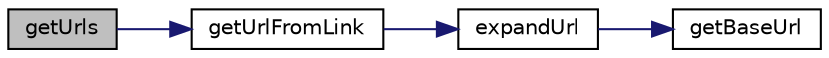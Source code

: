 digraph "getUrls"
{
  edge [fontname="Helvetica",fontsize="10",labelfontname="Helvetica",labelfontsize="10"];
  node [fontname="Helvetica",fontsize="10",shape=record];
  rankdir="LR";
  Node1 [label="getUrls",height=0.2,width=0.4,color="black", fillcolor="grey75", style="filled" fontcolor="black"];
  Node1 -> Node2 [color="midnightblue",fontsize="10",style="solid",fontname="Helvetica"];
  Node2 [label="getUrlFromLink",height=0.2,width=0.4,color="black", fillcolor="white", style="filled",URL="$class_simple_page.html#a3f410f37d1f0c1f004f000cdd2f4c937"];
  Node2 -> Node3 [color="midnightblue",fontsize="10",style="solid",fontname="Helvetica"];
  Node3 [label="expandUrl",height=0.2,width=0.4,color="black", fillcolor="white", style="filled",URL="$class_simple_page.html#a6bc13ba777a0e89ec7bed9d1b7b97650"];
  Node3 -> Node4 [color="midnightblue",fontsize="10",style="solid",fontname="Helvetica"];
  Node4 [label="getBaseUrl",height=0.2,width=0.4,color="black", fillcolor="white", style="filled",URL="$class_simple_page.html#ae1ca0d2444e3cca6b147445348f686de"];
}
